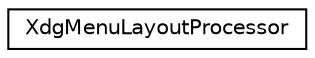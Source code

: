 digraph G
{
  edge [fontname="Helvetica",fontsize="10",labelfontname="Helvetica",labelfontsize="10"];
  node [fontname="Helvetica",fontsize="10",shape=record];
  rankdir=LR;
  Node1 [label="XdgMenuLayoutProcessor",height=0.2,width=0.4,color="black", fillcolor="white", style="filled",URL="$classXdgMenuLayoutProcessor.html"];
}
